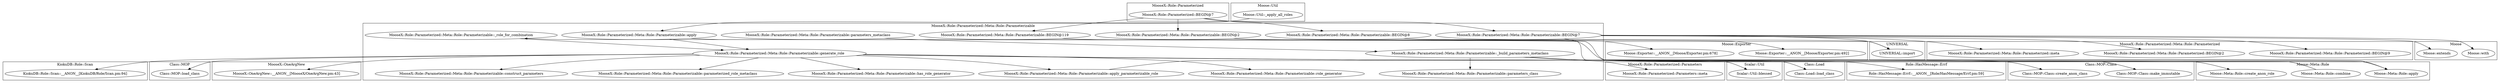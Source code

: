 digraph {
graph [overlap=false]
subgraph cluster_MooseX_OneArgNew {
	label="MooseX::OneArgNew";
	"MooseX::OneArgNew::__ANON__[MooseX/OneArgNew.pm:43]";
}
subgraph cluster_Scalar_Util {
	label="Scalar::Util";
	"Scalar::Util::blessed";
}
subgraph cluster_UNIVERSAL {
	label="UNIVERSAL";
	"UNIVERSAL::import";
}
subgraph cluster_Class_Load {
	label="Class::Load";
	"Class::Load::load_class";
}
subgraph cluster_Role_HasMessage_Errf {
	label="Role::HasMessage::Errf";
	"Role::HasMessage::Errf::__ANON__[Role/HasMessage/Errf.pm:59]";
}
subgraph cluster_MooseX_Role_Parameterized_Meta_Role_Parameterized {
	label="MooseX::Role::Parameterized::Meta::Role::Parameterized";
	"MooseX::Role::Parameterized::Meta::Role::Parameterized::meta";
	"MooseX::Role::Parameterized::Meta::Role::Parameterized::BEGIN@9";
	"MooseX::Role::Parameterized::Meta::Role::Parameterized::BEGIN@2";
}
subgraph cluster_Moose_Meta_Role {
	label="Moose::Meta::Role";
	"Moose::Meta::Role::create_anon_role";
	"Moose::Meta::Role::apply";
	"Moose::Meta::Role::combine";
}
subgraph cluster_Class_MOP_Class {
	label="Class::MOP::Class";
	"Class::MOP::Class::create_anon_class";
	"Class::MOP::Class::make_immutable";
}
subgraph cluster_Moose {
	label="Moose";
	"Moose::with";
	"Moose::extends";
}
subgraph cluster_MooseX_Role_Parameterized_Meta_Role_Parameterizable {
	label="MooseX::Role::Parameterized::Meta::Role::Parameterizable";
	"MooseX::Role::Parameterized::Meta::Role::Parameterizable::parameterized_role_metaclass";
	"MooseX::Role::Parameterized::Meta::Role::Parameterizable::has_role_generator";
	"MooseX::Role::Parameterized::Meta::Role::Parameterizable::_build_parameters_metaclass";
	"MooseX::Role::Parameterized::Meta::Role::Parameterizable::apply";
	"MooseX::Role::Parameterized::Meta::Role::Parameterizable::BEGIN@119";
	"MooseX::Role::Parameterized::Meta::Role::Parameterizable::BEGIN@2";
	"MooseX::Role::Parameterized::Meta::Role::Parameterizable::apply_parameterizable_role";
	"MooseX::Role::Parameterized::Meta::Role::Parameterizable::parameters_metaclass";
	"MooseX::Role::Parameterized::Meta::Role::Parameterizable::generate_role";
	"MooseX::Role::Parameterized::Meta::Role::Parameterizable::BEGIN@8";
	"MooseX::Role::Parameterized::Meta::Role::Parameterizable::role_generator";
	"MooseX::Role::Parameterized::Meta::Role::Parameterizable::construct_parameters";
	"MooseX::Role::Parameterized::Meta::Role::Parameterizable::parameters_class";
	"MooseX::Role::Parameterized::Meta::Role::Parameterizable::BEGIN@7";
	"MooseX::Role::Parameterized::Meta::Role::Parameterizable::_role_for_combination";
}
subgraph cluster_KiokuDB_Role_Scan {
	label="KiokuDB::Role::Scan";
	"KiokuDB::Role::Scan::__ANON__[KiokuDB/Role/Scan.pm:94]";
}
subgraph cluster_MooseX_Role_Parameterized_Parameters {
	label="MooseX::Role::Parameterized::Parameters";
	"MooseX::Role::Parameterized::Parameters::meta";
}
subgraph cluster_MooseX_Role_Parameterized {
	label="MooseX::Role::Parameterized";
	"MooseX::Role::Parameterized::BEGIN@7";
}
subgraph cluster_Moose_Exporter {
	label="Moose::Exporter";
	"Moose::Exporter::__ANON__[Moose/Exporter.pm:492]";
	"Moose::Exporter::__ANON__[Moose/Exporter.pm:678]";
}
subgraph cluster_Moose_Util {
	label="Moose::Util";
	"Moose::Util::_apply_all_roles";
}
subgraph cluster_Class_MOP {
	label="Class::MOP";
	"Class::MOP::load_class";
}
"MooseX::Role::Parameterized::Meta::Role::Parameterizable::generate_role" -> "Scalar::Util::blessed";
"MooseX::Role::Parameterized::Meta::Role::Parameterizable::BEGIN@7" -> "Moose::extends";
"MooseX::Role::Parameterized::Meta::Role::Parameterizable::apply" -> "MooseX::Role::Parameterized::Meta::Role::Parameterizable::generate_role";
"MooseX::Role::Parameterized::Meta::Role::Parameterizable::_role_for_combination" -> "MooseX::Role::Parameterized::Meta::Role::Parameterizable::generate_role";
"MooseX::Role::Parameterized::Meta::Role::Parameterizable::generate_role" -> "MooseX::Role::Parameterized::Meta::Role::Parameterizable::parameterized_role_metaclass";
"Moose::Meta::Role::combine" -> "MooseX::Role::Parameterized::Meta::Role::Parameterizable::_role_for_combination";
"MooseX::Role::Parameterized::Meta::Role::Parameterizable::generate_role" -> "MooseX::Role::Parameterized::Meta::Role::Parameterizable::apply_parameterizable_role";
"MooseX::Role::Parameterized::Meta::Role::Parameterizable::BEGIN@8" -> "UNIVERSAL::import";
"MooseX::Role::Parameterized::Meta::Role::Parameterizable::BEGIN@7" -> "UNIVERSAL::import";
"MooseX::Role::Parameterized::Meta::Role::Parameterizable::generate_role" -> "MooseX::Role::Parameterized::Meta::Role::Parameterizable::has_role_generator";
"MooseX::Role::Parameterized::Meta::Role::Parameterizable::apply" -> "Moose::Meta::Role::apply";
"MooseX::Role::Parameterized::Meta::Role::Parameterizable::apply_parameterizable_role" -> "Moose::Meta::Role::apply";
"MooseX::Role::Parameterized::Meta::Role::Parameterizable::generate_role" -> "Class::Load::load_class";
"MooseX::Role::Parameterized::Meta::Role::Parameterizable::generate_role" -> "MooseX::Role::Parameterized::Meta::Role::Parameterizable::construct_parameters";
"MooseX::Role::Parameterized::BEGIN@7" -> "MooseX::Role::Parameterized::Meta::Role::Parameterizable::BEGIN@7";
"MooseX::Role::Parameterized::Meta::Role::Parameterizable::generate_role" -> "MooseX::OneArgNew::__ANON__[MooseX/OneArgNew.pm:43]";
"MooseX::Role::Parameterized::Meta::Role::Parameterizable::BEGIN@7" -> "MooseX::Role::Parameterized::Meta::Role::Parameterized::meta";
"MooseX::Role::Parameterized::BEGIN@7" -> "MooseX::Role::Parameterized::Meta::Role::Parameterizable::BEGIN@2";
"MooseX::Role::Parameterized::Meta::Role::Parameterizable::generate_role" -> "Role::HasMessage::Errf::__ANON__[Role/HasMessage/Errf.pm:59]";
"MooseX::Role::Parameterized::Meta::Role::Parameterizable::BEGIN@7" -> "Moose::with";
"MooseX::Role::Parameterized::BEGIN@7" -> "MooseX::Role::Parameterized::Meta::Role::Parameterizable::BEGIN@119";
"MooseX::Role::Parameterized::Meta::Role::Parameterizable::BEGIN@119" -> "Moose::Exporter::__ANON__[Moose/Exporter.pm:678]";
"MooseX::Role::Parameterized::Meta::Role::Parameterizable::BEGIN@2" -> "Moose::Exporter::__ANON__[Moose/Exporter.pm:492]";
"MooseX::Role::Parameterized::Meta::Role::Parameterizable::BEGIN@7" -> "MooseX::Role::Parameterized::Meta::Role::Parameterized::BEGIN@2";
"MooseX::Role::Parameterized::Meta::Role::Parameterizable::_build_parameters_metaclass" -> "MooseX::Role::Parameterized::Parameters::meta";
"MooseX::Role::Parameterized::Meta::Role::Parameterizable::BEGIN@7" -> "MooseX::Role::Parameterized::Meta::Role::Parameterized::BEGIN@9";
"MooseX::Role::Parameterized::Meta::Role::Parameterizable::generate_role" -> "Moose::Meta::Role::create_anon_role";
"MooseX::Role::Parameterized::Meta::Role::Parameterizable::generate_role" -> "MooseX::Role::Parameterized::Meta::Role::Parameterizable::role_generator";
"Moose::Util::_apply_all_roles" -> "MooseX::Role::Parameterized::Meta::Role::Parameterizable::apply";
"MooseX::Role::Parameterized::Meta::Role::Parameterizable::BEGIN@7" -> "Class::MOP::Class::make_immutable";
"MooseX::Role::Parameterized::BEGIN@7" -> "MooseX::Role::Parameterized::Meta::Role::Parameterizable::BEGIN@8";
"MooseX::Role::Parameterized::Meta::Role::Parameterizable::_build_parameters_metaclass" -> "MooseX::Role::Parameterized::Meta::Role::Parameterizable::parameters_class";
"MooseX::Role::Parameterized::Meta::Role::Parameterizable::_build_parameters_metaclass" -> "Class::MOP::Class::create_anon_class";
"MooseX::Role::Parameterized::Meta::Role::Parameterizable::parameters_metaclass" -> "MooseX::Role::Parameterized::Meta::Role::Parameterizable::_build_parameters_metaclass";
"MooseX::Role::Parameterized::Meta::Role::Parameterizable::generate_role" -> "Class::MOP::load_class";
"MooseX::Role::Parameterized::Meta::Role::Parameterizable::generate_role" -> "KiokuDB::Role::Scan::__ANON__[KiokuDB/Role/Scan.pm:94]";
}
